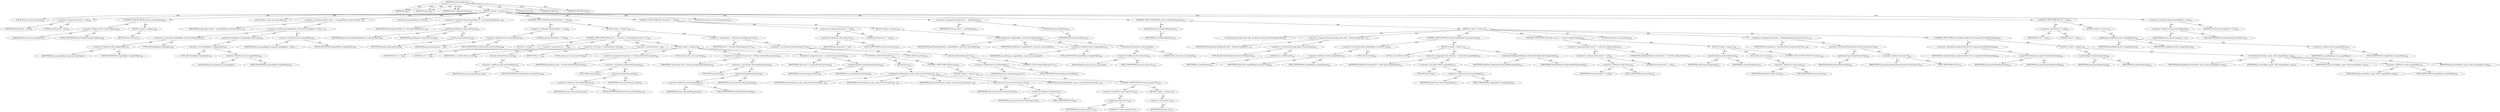 digraph "maybeConfigure" {  
"111669149714" [label = <(METHOD,maybeConfigure)<SUB>382</SUB>> ]
"115964116997" [label = <(PARAM,this)<SUB>382</SUB>> ]
"115964117028" [label = <(PARAM,Project p)<SUB>382</SUB>> ]
"115964117029" [label = <(PARAM,boolean configureChildren)<SUB>382</SUB>> ]
"25769803815" [label = <(BLOCK,&lt;empty&gt;,&lt;empty&gt;)<SUB>383</SUB>> ]
"94489280517" [label = <(LOCAL,String id: java.lang.String)<SUB>384</SUB>> ]
"30064771196" [label = <(&lt;operator&gt;.assignment,String id = null)<SUB>384</SUB>> ]
"68719476835" [label = <(IDENTIFIER,id,String id = null)<SUB>384</SUB>> ]
"90194313239" [label = <(LITERAL,null,String id = null)<SUB>384</SUB>> ]
"47244640273" [label = <(CONTROL_STRUCTURE,IF,if (this.proxyConfigured))<SUB>386</SUB>> ]
"30064771197" [label = <(&lt;operator&gt;.fieldAccess,this.proxyConfigured)<SUB>386</SUB>> ]
"68719476836" [label = <(IDENTIFIER,this,if (this.proxyConfigured))> ]
"55834574896" [label = <(FIELD_IDENTIFIER,proxyConfigured,proxyConfigured)<SUB>386</SUB>> ]
"25769803816" [label = <(BLOCK,&lt;empty&gt;,&lt;empty&gt;)<SUB>386</SUB>> ]
"146028888077" [label = <(RETURN,return;,return;)<SUB>387</SUB>> ]
"94489280518" [label = <(LOCAL,Object target: java.lang.Object)<SUB>391</SUB>> ]
"30064771198" [label = <(&lt;operator&gt;.assignment,Object target = (wrappedObject instanceof TypeA...)<SUB>391</SUB>> ]
"68719476837" [label = <(IDENTIFIER,target,Object target = (wrappedObject instanceof TypeA...)<SUB>391</SUB>> ]
"30064771199" [label = <(&lt;operator&gt;.conditional,(wrappedObject instanceof TypeAdapter) ? ((Type...)<SUB>391</SUB>> ]
"30064771200" [label = <(&lt;operator&gt;.instanceOf,wrappedObject instanceof TypeAdapter)<SUB>391</SUB>> ]
"30064771201" [label = <(&lt;operator&gt;.fieldAccess,this.wrappedObject)<SUB>391</SUB>> ]
"68719476838" [label = <(IDENTIFIER,this,wrappedObject instanceof TypeAdapter)> ]
"55834574897" [label = <(FIELD_IDENTIFIER,wrappedObject,wrappedObject)<SUB>391</SUB>> ]
"180388626436" [label = <(TYPE_REF,TypeAdapter,TypeAdapter)<SUB>391</SUB>> ]
"30064771202" [label = <(getProxy,(TypeAdapter) wrappedObject.getProxy())<SUB>392</SUB>> ]
"30064771203" [label = <(&lt;operator&gt;.cast,(TypeAdapter) wrappedObject)<SUB>392</SUB>> ]
"180388626437" [label = <(TYPE_REF,TypeAdapter,TypeAdapter)<SUB>392</SUB>> ]
"30064771204" [label = <(&lt;operator&gt;.fieldAccess,this.wrappedObject)<SUB>392</SUB>> ]
"68719476839" [label = <(IDENTIFIER,this,(TypeAdapter) wrappedObject)> ]
"55834574898" [label = <(FIELD_IDENTIFIER,wrappedObject,wrappedObject)<SUB>392</SUB>> ]
"30064771205" [label = <(&lt;operator&gt;.fieldAccess,this.wrappedObject)<SUB>392</SUB>> ]
"68719476840" [label = <(IDENTIFIER,this,(wrappedObject instanceof TypeAdapter) ? ((Type...)> ]
"55834574899" [label = <(FIELD_IDENTIFIER,wrappedObject,wrappedObject)<SUB>392</SUB>> ]
"94489280519" [label = <(LOCAL,IntrospectionHelper ih: ANY)<SUB>395</SUB>> ]
"30064771206" [label = <(&lt;operator&gt;.assignment,IntrospectionHelper ih = IntrospectionHelper.ge...)<SUB>395</SUB>> ]
"68719476841" [label = <(IDENTIFIER,ih,IntrospectionHelper ih = IntrospectionHelper.ge...)<SUB>395</SUB>> ]
"30064771207" [label = <(getHelper,getHelper(p, target.getClass()))<SUB>396</SUB>> ]
"68719476842" [label = <(IDENTIFIER,IntrospectionHelper,getHelper(p, target.getClass()))<SUB>396</SUB>> ]
"68719476843" [label = <(IDENTIFIER,p,getHelper(p, target.getClass()))<SUB>396</SUB>> ]
"30064771208" [label = <(getClass,target.getClass())<SUB>396</SUB>> ]
"68719476844" [label = <(IDENTIFIER,target,target.getClass())<SUB>396</SUB>> ]
"47244640274" [label = <(CONTROL_STRUCTURE,IF,if (attributeNames != null))<SUB>398</SUB>> ]
"30064771209" [label = <(&lt;operator&gt;.notEquals,attributeNames != null)<SUB>398</SUB>> ]
"30064771210" [label = <(&lt;operator&gt;.fieldAccess,this.attributeNames)<SUB>398</SUB>> ]
"68719476845" [label = <(IDENTIFIER,this,attributeNames != null)> ]
"55834574900" [label = <(FIELD_IDENTIFIER,attributeNames,attributeNames)<SUB>398</SUB>> ]
"90194313240" [label = <(LITERAL,null,attributeNames != null)<SUB>398</SUB>> ]
"25769803817" [label = <(BLOCK,&lt;empty&gt;,&lt;empty&gt;)<SUB>398</SUB>> ]
"47244640275" [label = <(CONTROL_STRUCTURE,FOR,for (int i = 0; Some(i &lt; attributeNames.size()); i++))<SUB>399</SUB>> ]
"94489280520" [label = <(LOCAL,int i: int)<SUB>399</SUB>> ]
"30064771211" [label = <(&lt;operator&gt;.assignment,int i = 0)<SUB>399</SUB>> ]
"68719476846" [label = <(IDENTIFIER,i,int i = 0)<SUB>399</SUB>> ]
"90194313241" [label = <(LITERAL,0,int i = 0)<SUB>399</SUB>> ]
"30064771212" [label = <(&lt;operator&gt;.lessThan,i &lt; attributeNames.size())<SUB>399</SUB>> ]
"68719476847" [label = <(IDENTIFIER,i,i &lt; attributeNames.size())<SUB>399</SUB>> ]
"30064771213" [label = <(size,this.attributeNames.size())<SUB>399</SUB>> ]
"30064771214" [label = <(&lt;operator&gt;.fieldAccess,this.attributeNames)<SUB>399</SUB>> ]
"68719476848" [label = <(IDENTIFIER,this,this.attributeNames.size())> ]
"55834574901" [label = <(FIELD_IDENTIFIER,attributeNames,attributeNames)<SUB>399</SUB>> ]
"30064771215" [label = <(&lt;operator&gt;.postIncrement,i++)<SUB>399</SUB>> ]
"68719476849" [label = <(IDENTIFIER,i,i++)<SUB>399</SUB>> ]
"25769803818" [label = <(BLOCK,&lt;empty&gt;,&lt;empty&gt;)<SUB>399</SUB>> ]
"94489280521" [label = <(LOCAL,String name: java.lang.String)<SUB>400</SUB>> ]
"30064771216" [label = <(&lt;operator&gt;.assignment,String name = (String) attributeNames.get(i))<SUB>400</SUB>> ]
"68719476850" [label = <(IDENTIFIER,name,String name = (String) attributeNames.get(i))<SUB>400</SUB>> ]
"30064771217" [label = <(&lt;operator&gt;.cast,(String) attributeNames.get(i))<SUB>400</SUB>> ]
"180388626438" [label = <(TYPE_REF,String,String)<SUB>400</SUB>> ]
"30064771218" [label = <(get,this.attributeNames.get(i))<SUB>400</SUB>> ]
"30064771219" [label = <(&lt;operator&gt;.fieldAccess,this.attributeNames)<SUB>400</SUB>> ]
"68719476851" [label = <(IDENTIFIER,this,this.attributeNames.get(i))> ]
"55834574902" [label = <(FIELD_IDENTIFIER,attributeNames,attributeNames)<SUB>400</SUB>> ]
"68719476852" [label = <(IDENTIFIER,i,this.attributeNames.get(i))<SUB>400</SUB>> ]
"94489280522" [label = <(LOCAL,String value: java.lang.String)<SUB>401</SUB>> ]
"30064771220" [label = <(&lt;operator&gt;.assignment,String value = (String) attributeMap.get(name))<SUB>401</SUB>> ]
"68719476853" [label = <(IDENTIFIER,value,String value = (String) attributeMap.get(name))<SUB>401</SUB>> ]
"30064771221" [label = <(&lt;operator&gt;.cast,(String) attributeMap.get(name))<SUB>401</SUB>> ]
"180388626439" [label = <(TYPE_REF,String,String)<SUB>401</SUB>> ]
"30064771222" [label = <(get,this.attributeMap.get(name))<SUB>401</SUB>> ]
"30064771223" [label = <(&lt;operator&gt;.fieldAccess,this.attributeMap)<SUB>401</SUB>> ]
"68719476854" [label = <(IDENTIFIER,this,this.attributeMap.get(name))> ]
"55834574903" [label = <(FIELD_IDENTIFIER,attributeMap,attributeMap)<SUB>401</SUB>> ]
"68719476855" [label = <(IDENTIFIER,name,this.attributeMap.get(name))<SUB>401</SUB>> ]
"30064771224" [label = <(&lt;operator&gt;.assignment,value = p.replaceProperties(value))<SUB>404</SUB>> ]
"68719476856" [label = <(IDENTIFIER,value,value = p.replaceProperties(value))<SUB>404</SUB>> ]
"30064771225" [label = <(replaceProperties,replaceProperties(value))<SUB>404</SUB>> ]
"68719476857" [label = <(IDENTIFIER,p,replaceProperties(value))<SUB>404</SUB>> ]
"68719476858" [label = <(IDENTIFIER,value,replaceProperties(value))<SUB>404</SUB>> ]
"47244640276" [label = <(CONTROL_STRUCTURE,TRY,try)<SUB>405</SUB>> ]
"25769803819" [label = <(BLOCK,try,try)<SUB>405</SUB>> ]
"30064771226" [label = <(setAttribute,setAttribute(p, target, name.toLowerCase(Locale...)<SUB>406</SUB>> ]
"68719476859" [label = <(IDENTIFIER,ih,setAttribute(p, target, name.toLowerCase(Locale...)<SUB>406</SUB>> ]
"68719476860" [label = <(IDENTIFIER,p,setAttribute(p, target, name.toLowerCase(Locale...)<SUB>406</SUB>> ]
"68719476861" [label = <(IDENTIFIER,target,setAttribute(p, target, name.toLowerCase(Locale...)<SUB>406</SUB>> ]
"30064771227" [label = <(toLowerCase,name.toLowerCase(Locale.US))<SUB>407</SUB>> ]
"68719476862" [label = <(IDENTIFIER,name,name.toLowerCase(Locale.US))<SUB>407</SUB>> ]
"30064771228" [label = <(&lt;operator&gt;.fieldAccess,Locale.US)<SUB>407</SUB>> ]
"68719476863" [label = <(IDENTIFIER,Locale,name.toLowerCase(Locale.US))<SUB>407</SUB>> ]
"55834574904" [label = <(FIELD_IDENTIFIER,US,US)<SUB>407</SUB>> ]
"68719476864" [label = <(IDENTIFIER,value,setAttribute(p, target, name.toLowerCase(Locale...)<SUB>407</SUB>> ]
"47244640277" [label = <(CONTROL_STRUCTURE,CATCH,catch)<SUB>408</SUB>> ]
"25769803820" [label = <(BLOCK,&lt;empty&gt;,&lt;empty&gt;)<SUB>408</SUB>> ]
"47244640278" [label = <(CONTROL_STRUCTURE,IF,if (!name.equals(&quot;id&quot;)))<SUB>410</SUB>> ]
"30064771229" [label = <(&lt;operator&gt;.logicalNot,!name.equals(&quot;id&quot;))<SUB>410</SUB>> ]
"30064771230" [label = <(equals,name.equals(&quot;id&quot;))<SUB>410</SUB>> ]
"68719476865" [label = <(IDENTIFIER,name,name.equals(&quot;id&quot;))<SUB>410</SUB>> ]
"90194313242" [label = <(LITERAL,&quot;id&quot;,name.equals(&quot;id&quot;))<SUB>410</SUB>> ]
"25769803821" [label = <(BLOCK,&lt;empty&gt;,&lt;empty&gt;)<SUB>410</SUB>> ]
"30064771231" [label = <(&lt;operator&gt;.throw,throw be;)<SUB>411</SUB>> ]
"68719476866" [label = <(IDENTIFIER,be,throw be;)<SUB>411</SUB>> ]
"30064771232" [label = <(&lt;operator&gt;.assignment,id = (String) attributeMap.get(&quot;id&quot;))<SUB>415</SUB>> ]
"68719476867" [label = <(IDENTIFIER,id,id = (String) attributeMap.get(&quot;id&quot;))<SUB>415</SUB>> ]
"30064771233" [label = <(&lt;operator&gt;.cast,(String) attributeMap.get(&quot;id&quot;))<SUB>415</SUB>> ]
"180388626440" [label = <(TYPE_REF,String,String)<SUB>415</SUB>> ]
"30064771234" [label = <(get,this.attributeMap.get(&quot;id&quot;))<SUB>415</SUB>> ]
"30064771235" [label = <(&lt;operator&gt;.fieldAccess,this.attributeMap)<SUB>415</SUB>> ]
"68719476868" [label = <(IDENTIFIER,this,this.attributeMap.get(&quot;id&quot;))> ]
"55834574905" [label = <(FIELD_IDENTIFIER,attributeMap,attributeMap)<SUB>415</SUB>> ]
"90194313243" [label = <(LITERAL,&quot;id&quot;,this.attributeMap.get(&quot;id&quot;))<SUB>415</SUB>> ]
"47244640279" [label = <(CONTROL_STRUCTURE,IF,if (characters != null))<SUB>418</SUB>> ]
"30064771236" [label = <(&lt;operator&gt;.notEquals,characters != null)<SUB>418</SUB>> ]
"30064771237" [label = <(&lt;operator&gt;.fieldAccess,this.characters)<SUB>418</SUB>> ]
"68719476869" [label = <(IDENTIFIER,this,characters != null)> ]
"55834574906" [label = <(FIELD_IDENTIFIER,characters,characters)<SUB>418</SUB>> ]
"90194313244" [label = <(LITERAL,null,characters != null)<SUB>418</SUB>> ]
"25769803822" [label = <(BLOCK,&lt;empty&gt;,&lt;empty&gt;)<SUB>418</SUB>> ]
"30064771238" [label = <(addText,addText(p, wrappedObject, characters.substring(0)))<SUB>419</SUB>> ]
"68719476870" [label = <(IDENTIFIER,ProjectHelper,addText(p, wrappedObject, characters.substring(0)))<SUB>419</SUB>> ]
"68719476871" [label = <(IDENTIFIER,p,addText(p, wrappedObject, characters.substring(0)))<SUB>419</SUB>> ]
"30064771239" [label = <(&lt;operator&gt;.fieldAccess,this.wrappedObject)<SUB>419</SUB>> ]
"68719476872" [label = <(IDENTIFIER,this,addText(p, wrappedObject, characters.substring(0)))> ]
"55834574907" [label = <(FIELD_IDENTIFIER,wrappedObject,wrappedObject)<SUB>419</SUB>> ]
"30064771240" [label = <(substring,this.characters.substring(0))<SUB>419</SUB>> ]
"30064771241" [label = <(&lt;operator&gt;.fieldAccess,this.characters)<SUB>419</SUB>> ]
"68719476873" [label = <(IDENTIFIER,this,this.characters.substring(0))> ]
"55834574908" [label = <(FIELD_IDENTIFIER,characters,characters)<SUB>419</SUB>> ]
"90194313245" [label = <(LITERAL,0,this.characters.substring(0))<SUB>419</SUB>> ]
"94489280523" [label = <(LOCAL,Enumeration e: java.util.Enumeration)<SUB>422</SUB>> ]
"30064771242" [label = <(&lt;operator&gt;.assignment,Enumeration e = getChildren())<SUB>422</SUB>> ]
"68719476874" [label = <(IDENTIFIER,e,Enumeration e = getChildren())<SUB>422</SUB>> ]
"30064771243" [label = <(getChildren,this.getChildren())<SUB>422</SUB>> ]
"68719476742" [label = <(IDENTIFIER,this,this.getChildren())<SUB>422</SUB>> ]
"47244640280" [label = <(CONTROL_STRUCTURE,WHILE,while (e.hasMoreElements()))<SUB>423</SUB>> ]
"30064771244" [label = <(hasMoreElements,e.hasMoreElements())<SUB>423</SUB>> ]
"68719476875" [label = <(IDENTIFIER,e,e.hasMoreElements())<SUB>423</SUB>> ]
"25769803823" [label = <(BLOCK,&lt;empty&gt;,&lt;empty&gt;)<SUB>423</SUB>> ]
"94489280524" [label = <(LOCAL,RuntimeConfigurable child: org.apache.tools.ant.RuntimeConfigurable)<SUB>424</SUB>> ]
"30064771245" [label = <(&lt;operator&gt;.assignment,RuntimeConfigurable child = (RuntimeConfigurabl...)<SUB>424</SUB>> ]
"68719476876" [label = <(IDENTIFIER,child,RuntimeConfigurable child = (RuntimeConfigurabl...)<SUB>424</SUB>> ]
"30064771246" [label = <(&lt;operator&gt;.cast,(RuntimeConfigurable) e.nextElement())<SUB>425</SUB>> ]
"180388626441" [label = <(TYPE_REF,RuntimeConfigurable,RuntimeConfigurable)<SUB>425</SUB>> ]
"30064771247" [label = <(nextElement,e.nextElement())<SUB>425</SUB>> ]
"68719476877" [label = <(IDENTIFIER,e,e.nextElement())<SUB>425</SUB>> ]
"47244640281" [label = <(CONTROL_STRUCTURE,IF,if (child.wrappedObject instanceof Task))<SUB>426</SUB>> ]
"30064771248" [label = <(&lt;operator&gt;.instanceOf,child.wrappedObject instanceof Task)<SUB>426</SUB>> ]
"30064771249" [label = <(&lt;operator&gt;.fieldAccess,child.wrappedObject)<SUB>426</SUB>> ]
"68719476878" [label = <(IDENTIFIER,child,child.wrappedObject instanceof Task)<SUB>426</SUB>> ]
"55834574909" [label = <(FIELD_IDENTIFIER,wrappedObject,wrappedObject)<SUB>426</SUB>> ]
"180388626442" [label = <(TYPE_REF,Task,Task)<SUB>426</SUB>> ]
"25769803824" [label = <(BLOCK,&lt;empty&gt;,&lt;empty&gt;)<SUB>426</SUB>> ]
"94489280525" [label = <(LOCAL,Task childTask: ANY)<SUB>427</SUB>> ]
"30064771250" [label = <(&lt;operator&gt;.assignment,Task childTask = (Task) child.wrappedObject)<SUB>427</SUB>> ]
"68719476879" [label = <(IDENTIFIER,childTask,Task childTask = (Task) child.wrappedObject)<SUB>427</SUB>> ]
"30064771251" [label = <(&lt;operator&gt;.cast,(Task) child.wrappedObject)<SUB>427</SUB>> ]
"180388626443" [label = <(TYPE_REF,Task,Task)<SUB>427</SUB>> ]
"30064771252" [label = <(&lt;operator&gt;.fieldAccess,child.wrappedObject)<SUB>427</SUB>> ]
"68719476880" [label = <(IDENTIFIER,child,(Task) child.wrappedObject)<SUB>427</SUB>> ]
"55834574910" [label = <(FIELD_IDENTIFIER,wrappedObject,wrappedObject)<SUB>427</SUB>> ]
"30064771253" [label = <(setRuntimeConfigurableWrapper,setRuntimeConfigurableWrapper(child))<SUB>428</SUB>> ]
"68719476881" [label = <(IDENTIFIER,childTask,setRuntimeConfigurableWrapper(child))<SUB>428</SUB>> ]
"68719476882" [label = <(IDENTIFIER,child,setRuntimeConfigurableWrapper(child))<SUB>428</SUB>> ]
"47244640282" [label = <(CONTROL_STRUCTURE,IF,if ((child.creator != null) &amp;&amp; configureChildren))<SUB>431</SUB>> ]
"30064771254" [label = <(&lt;operator&gt;.logicalAnd,(child.creator != null) &amp;&amp; configureChildren)<SUB>431</SUB>> ]
"30064771255" [label = <(&lt;operator&gt;.notEquals,child.creator != null)<SUB>431</SUB>> ]
"30064771256" [label = <(&lt;operator&gt;.fieldAccess,child.creator)<SUB>431</SUB>> ]
"68719476883" [label = <(IDENTIFIER,child,child.creator != null)<SUB>431</SUB>> ]
"55834574911" [label = <(FIELD_IDENTIFIER,creator,creator)<SUB>431</SUB>> ]
"90194313246" [label = <(LITERAL,null,child.creator != null)<SUB>431</SUB>> ]
"68719476884" [label = <(IDENTIFIER,configureChildren,(child.creator != null) &amp;&amp; configureChildren)<SUB>431</SUB>> ]
"25769803825" [label = <(BLOCK,&lt;empty&gt;,&lt;empty&gt;)<SUB>431</SUB>> ]
"30064771257" [label = <(maybeConfigure,maybeConfigure(p))<SUB>432</SUB>> ]
"68719476885" [label = <(IDENTIFIER,child,maybeConfigure(p))<SUB>432</SUB>> ]
"68719476886" [label = <(IDENTIFIER,p,maybeConfigure(p))<SUB>432</SUB>> ]
"30064771258" [label = <(store,child.creator.store())<SUB>433</SUB>> ]
"30064771259" [label = <(&lt;operator&gt;.fieldAccess,child.creator)<SUB>433</SUB>> ]
"68719476887" [label = <(IDENTIFIER,child,child.creator.store())<SUB>433</SUB>> ]
"55834574912" [label = <(FIELD_IDENTIFIER,creator,creator)<SUB>433</SUB>> ]
"47244640283" [label = <(CONTROL_STRUCTURE,CONTINUE,continue;)<SUB>434</SUB>> ]
"94489280526" [label = <(LOCAL,String tag: java.lang.String)<SUB>443</SUB>> ]
"30064771260" [label = <(&lt;operator&gt;.assignment,String tag = child.getElementTag().toLowerCase(...)<SUB>443</SUB>> ]
"68719476888" [label = <(IDENTIFIER,tag,String tag = child.getElementTag().toLowerCase(...)<SUB>443</SUB>> ]
"30064771261" [label = <(toLowerCase,child.getElementTag().toLowerCase(Locale.US))<SUB>443</SUB>> ]
"30064771262" [label = <(getElementTag,child.getElementTag())<SUB>443</SUB>> ]
"68719476889" [label = <(IDENTIFIER,child,child.getElementTag())<SUB>443</SUB>> ]
"30064771263" [label = <(&lt;operator&gt;.fieldAccess,Locale.US)<SUB>443</SUB>> ]
"68719476890" [label = <(IDENTIFIER,Locale,child.getElementTag().toLowerCase(Locale.US))<SUB>443</SUB>> ]
"55834574913" [label = <(FIELD_IDENTIFIER,US,US)<SUB>443</SUB>> ]
"47244640284" [label = <(CONTROL_STRUCTURE,IF,if (configureChildren &amp;&amp; ih.supportsNestedElement(tag)))<SUB>444</SUB>> ]
"30064771264" [label = <(&lt;operator&gt;.logicalAnd,configureChildren &amp;&amp; ih.supportsNestedElement(tag))<SUB>444</SUB>> ]
"68719476891" [label = <(IDENTIFIER,configureChildren,configureChildren &amp;&amp; ih.supportsNestedElement(tag))<SUB>444</SUB>> ]
"30064771265" [label = <(supportsNestedElement,supportsNestedElement(tag))<SUB>445</SUB>> ]
"68719476892" [label = <(IDENTIFIER,ih,supportsNestedElement(tag))<SUB>445</SUB>> ]
"68719476893" [label = <(IDENTIFIER,tag,supportsNestedElement(tag))<SUB>445</SUB>> ]
"25769803826" [label = <(BLOCK,&lt;empty&gt;,&lt;empty&gt;)<SUB>445</SUB>> ]
"30064771266" [label = <(maybeConfigure,maybeConfigure(p))<SUB>446</SUB>> ]
"68719476894" [label = <(IDENTIFIER,child,maybeConfigure(p))<SUB>446</SUB>> ]
"68719476895" [label = <(IDENTIFIER,p,maybeConfigure(p))<SUB>446</SUB>> ]
"30064771267" [label = <(storeChild,storeChild(p, target, child.wrappedObject, tag))<SUB>447</SUB>> ]
"68719476896" [label = <(IDENTIFIER,ProjectHelper,storeChild(p, target, child.wrappedObject, tag))<SUB>447</SUB>> ]
"68719476897" [label = <(IDENTIFIER,p,storeChild(p, target, child.wrappedObject, tag))<SUB>447</SUB>> ]
"68719476898" [label = <(IDENTIFIER,target,storeChild(p, target, child.wrappedObject, tag))<SUB>447</SUB>> ]
"30064771268" [label = <(&lt;operator&gt;.fieldAccess,child.wrappedObject)<SUB>447</SUB>> ]
"68719476899" [label = <(IDENTIFIER,child,storeChild(p, target, child.wrappedObject, tag))<SUB>447</SUB>> ]
"55834574914" [label = <(FIELD_IDENTIFIER,wrappedObject,wrappedObject)<SUB>447</SUB>> ]
"68719476900" [label = <(IDENTIFIER,tag,storeChild(p, target, child.wrappedObject, tag))<SUB>448</SUB>> ]
"47244640285" [label = <(CONTROL_STRUCTURE,IF,if (id != null))<SUB>452</SUB>> ]
"30064771269" [label = <(&lt;operator&gt;.notEquals,id != null)<SUB>452</SUB>> ]
"68719476901" [label = <(IDENTIFIER,id,id != null)<SUB>452</SUB>> ]
"90194313247" [label = <(LITERAL,null,id != null)<SUB>452</SUB>> ]
"25769803827" [label = <(BLOCK,&lt;empty&gt;,&lt;empty&gt;)<SUB>452</SUB>> ]
"30064771270" [label = <(addReference,addReference(id, wrappedObject))<SUB>453</SUB>> ]
"68719476902" [label = <(IDENTIFIER,p,addReference(id, wrappedObject))<SUB>453</SUB>> ]
"68719476903" [label = <(IDENTIFIER,id,addReference(id, wrappedObject))<SUB>453</SUB>> ]
"30064771271" [label = <(&lt;operator&gt;.fieldAccess,this.wrappedObject)<SUB>453</SUB>> ]
"68719476904" [label = <(IDENTIFIER,this,addReference(id, wrappedObject))> ]
"55834574915" [label = <(FIELD_IDENTIFIER,wrappedObject,wrappedObject)<SUB>453</SUB>> ]
"30064771272" [label = <(&lt;operator&gt;.assignment,this.proxyConfigured = true)<SUB>455</SUB>> ]
"30064771273" [label = <(&lt;operator&gt;.fieldAccess,this.proxyConfigured)<SUB>455</SUB>> ]
"68719476905" [label = <(IDENTIFIER,this,this.proxyConfigured = true)> ]
"55834574916" [label = <(FIELD_IDENTIFIER,proxyConfigured,proxyConfigured)<SUB>455</SUB>> ]
"90194313248" [label = <(LITERAL,true,this.proxyConfigured = true)<SUB>455</SUB>> ]
"133143986222" [label = <(MODIFIER,PUBLIC)> ]
"133143986223" [label = <(MODIFIER,VIRTUAL)> ]
"128849018898" [label = <(METHOD_RETURN,void)<SUB>382</SUB>> ]
  "111669149714" -> "115964116997"  [ label = "AST: "] 
  "111669149714" -> "115964117028"  [ label = "AST: "] 
  "111669149714" -> "115964117029"  [ label = "AST: "] 
  "111669149714" -> "25769803815"  [ label = "AST: "] 
  "111669149714" -> "133143986222"  [ label = "AST: "] 
  "111669149714" -> "133143986223"  [ label = "AST: "] 
  "111669149714" -> "128849018898"  [ label = "AST: "] 
  "25769803815" -> "94489280517"  [ label = "AST: "] 
  "25769803815" -> "30064771196"  [ label = "AST: "] 
  "25769803815" -> "47244640273"  [ label = "AST: "] 
  "25769803815" -> "94489280518"  [ label = "AST: "] 
  "25769803815" -> "30064771198"  [ label = "AST: "] 
  "25769803815" -> "94489280519"  [ label = "AST: "] 
  "25769803815" -> "30064771206"  [ label = "AST: "] 
  "25769803815" -> "47244640274"  [ label = "AST: "] 
  "25769803815" -> "47244640279"  [ label = "AST: "] 
  "25769803815" -> "94489280523"  [ label = "AST: "] 
  "25769803815" -> "30064771242"  [ label = "AST: "] 
  "25769803815" -> "47244640280"  [ label = "AST: "] 
  "25769803815" -> "47244640285"  [ label = "AST: "] 
  "25769803815" -> "30064771272"  [ label = "AST: "] 
  "30064771196" -> "68719476835"  [ label = "AST: "] 
  "30064771196" -> "90194313239"  [ label = "AST: "] 
  "47244640273" -> "30064771197"  [ label = "AST: "] 
  "47244640273" -> "25769803816"  [ label = "AST: "] 
  "30064771197" -> "68719476836"  [ label = "AST: "] 
  "30064771197" -> "55834574896"  [ label = "AST: "] 
  "25769803816" -> "146028888077"  [ label = "AST: "] 
  "30064771198" -> "68719476837"  [ label = "AST: "] 
  "30064771198" -> "30064771199"  [ label = "AST: "] 
  "30064771199" -> "30064771200"  [ label = "AST: "] 
  "30064771199" -> "30064771202"  [ label = "AST: "] 
  "30064771199" -> "30064771205"  [ label = "AST: "] 
  "30064771200" -> "30064771201"  [ label = "AST: "] 
  "30064771200" -> "180388626436"  [ label = "AST: "] 
  "30064771201" -> "68719476838"  [ label = "AST: "] 
  "30064771201" -> "55834574897"  [ label = "AST: "] 
  "30064771202" -> "30064771203"  [ label = "AST: "] 
  "30064771203" -> "180388626437"  [ label = "AST: "] 
  "30064771203" -> "30064771204"  [ label = "AST: "] 
  "30064771204" -> "68719476839"  [ label = "AST: "] 
  "30064771204" -> "55834574898"  [ label = "AST: "] 
  "30064771205" -> "68719476840"  [ label = "AST: "] 
  "30064771205" -> "55834574899"  [ label = "AST: "] 
  "30064771206" -> "68719476841"  [ label = "AST: "] 
  "30064771206" -> "30064771207"  [ label = "AST: "] 
  "30064771207" -> "68719476842"  [ label = "AST: "] 
  "30064771207" -> "68719476843"  [ label = "AST: "] 
  "30064771207" -> "30064771208"  [ label = "AST: "] 
  "30064771208" -> "68719476844"  [ label = "AST: "] 
  "47244640274" -> "30064771209"  [ label = "AST: "] 
  "47244640274" -> "25769803817"  [ label = "AST: "] 
  "30064771209" -> "30064771210"  [ label = "AST: "] 
  "30064771209" -> "90194313240"  [ label = "AST: "] 
  "30064771210" -> "68719476845"  [ label = "AST: "] 
  "30064771210" -> "55834574900"  [ label = "AST: "] 
  "25769803817" -> "47244640275"  [ label = "AST: "] 
  "25769803817" -> "30064771232"  [ label = "AST: "] 
  "47244640275" -> "94489280520"  [ label = "AST: "] 
  "47244640275" -> "30064771211"  [ label = "AST: "] 
  "47244640275" -> "30064771212"  [ label = "AST: "] 
  "47244640275" -> "30064771215"  [ label = "AST: "] 
  "47244640275" -> "25769803818"  [ label = "AST: "] 
  "30064771211" -> "68719476846"  [ label = "AST: "] 
  "30064771211" -> "90194313241"  [ label = "AST: "] 
  "30064771212" -> "68719476847"  [ label = "AST: "] 
  "30064771212" -> "30064771213"  [ label = "AST: "] 
  "30064771213" -> "30064771214"  [ label = "AST: "] 
  "30064771214" -> "68719476848"  [ label = "AST: "] 
  "30064771214" -> "55834574901"  [ label = "AST: "] 
  "30064771215" -> "68719476849"  [ label = "AST: "] 
  "25769803818" -> "94489280521"  [ label = "AST: "] 
  "25769803818" -> "30064771216"  [ label = "AST: "] 
  "25769803818" -> "94489280522"  [ label = "AST: "] 
  "25769803818" -> "30064771220"  [ label = "AST: "] 
  "25769803818" -> "30064771224"  [ label = "AST: "] 
  "25769803818" -> "47244640276"  [ label = "AST: "] 
  "30064771216" -> "68719476850"  [ label = "AST: "] 
  "30064771216" -> "30064771217"  [ label = "AST: "] 
  "30064771217" -> "180388626438"  [ label = "AST: "] 
  "30064771217" -> "30064771218"  [ label = "AST: "] 
  "30064771218" -> "30064771219"  [ label = "AST: "] 
  "30064771218" -> "68719476852"  [ label = "AST: "] 
  "30064771219" -> "68719476851"  [ label = "AST: "] 
  "30064771219" -> "55834574902"  [ label = "AST: "] 
  "30064771220" -> "68719476853"  [ label = "AST: "] 
  "30064771220" -> "30064771221"  [ label = "AST: "] 
  "30064771221" -> "180388626439"  [ label = "AST: "] 
  "30064771221" -> "30064771222"  [ label = "AST: "] 
  "30064771222" -> "30064771223"  [ label = "AST: "] 
  "30064771222" -> "68719476855"  [ label = "AST: "] 
  "30064771223" -> "68719476854"  [ label = "AST: "] 
  "30064771223" -> "55834574903"  [ label = "AST: "] 
  "30064771224" -> "68719476856"  [ label = "AST: "] 
  "30064771224" -> "30064771225"  [ label = "AST: "] 
  "30064771225" -> "68719476857"  [ label = "AST: "] 
  "30064771225" -> "68719476858"  [ label = "AST: "] 
  "47244640276" -> "25769803819"  [ label = "AST: "] 
  "47244640276" -> "47244640277"  [ label = "AST: "] 
  "25769803819" -> "30064771226"  [ label = "AST: "] 
  "30064771226" -> "68719476859"  [ label = "AST: "] 
  "30064771226" -> "68719476860"  [ label = "AST: "] 
  "30064771226" -> "68719476861"  [ label = "AST: "] 
  "30064771226" -> "30064771227"  [ label = "AST: "] 
  "30064771226" -> "68719476864"  [ label = "AST: "] 
  "30064771227" -> "68719476862"  [ label = "AST: "] 
  "30064771227" -> "30064771228"  [ label = "AST: "] 
  "30064771228" -> "68719476863"  [ label = "AST: "] 
  "30064771228" -> "55834574904"  [ label = "AST: "] 
  "47244640277" -> "25769803820"  [ label = "AST: "] 
  "25769803820" -> "47244640278"  [ label = "AST: "] 
  "47244640278" -> "30064771229"  [ label = "AST: "] 
  "47244640278" -> "25769803821"  [ label = "AST: "] 
  "30064771229" -> "30064771230"  [ label = "AST: "] 
  "30064771230" -> "68719476865"  [ label = "AST: "] 
  "30064771230" -> "90194313242"  [ label = "AST: "] 
  "25769803821" -> "30064771231"  [ label = "AST: "] 
  "30064771231" -> "68719476866"  [ label = "AST: "] 
  "30064771232" -> "68719476867"  [ label = "AST: "] 
  "30064771232" -> "30064771233"  [ label = "AST: "] 
  "30064771233" -> "180388626440"  [ label = "AST: "] 
  "30064771233" -> "30064771234"  [ label = "AST: "] 
  "30064771234" -> "30064771235"  [ label = "AST: "] 
  "30064771234" -> "90194313243"  [ label = "AST: "] 
  "30064771235" -> "68719476868"  [ label = "AST: "] 
  "30064771235" -> "55834574905"  [ label = "AST: "] 
  "47244640279" -> "30064771236"  [ label = "AST: "] 
  "47244640279" -> "25769803822"  [ label = "AST: "] 
  "30064771236" -> "30064771237"  [ label = "AST: "] 
  "30064771236" -> "90194313244"  [ label = "AST: "] 
  "30064771237" -> "68719476869"  [ label = "AST: "] 
  "30064771237" -> "55834574906"  [ label = "AST: "] 
  "25769803822" -> "30064771238"  [ label = "AST: "] 
  "30064771238" -> "68719476870"  [ label = "AST: "] 
  "30064771238" -> "68719476871"  [ label = "AST: "] 
  "30064771238" -> "30064771239"  [ label = "AST: "] 
  "30064771238" -> "30064771240"  [ label = "AST: "] 
  "30064771239" -> "68719476872"  [ label = "AST: "] 
  "30064771239" -> "55834574907"  [ label = "AST: "] 
  "30064771240" -> "30064771241"  [ label = "AST: "] 
  "30064771240" -> "90194313245"  [ label = "AST: "] 
  "30064771241" -> "68719476873"  [ label = "AST: "] 
  "30064771241" -> "55834574908"  [ label = "AST: "] 
  "30064771242" -> "68719476874"  [ label = "AST: "] 
  "30064771242" -> "30064771243"  [ label = "AST: "] 
  "30064771243" -> "68719476742"  [ label = "AST: "] 
  "47244640280" -> "30064771244"  [ label = "AST: "] 
  "47244640280" -> "25769803823"  [ label = "AST: "] 
  "30064771244" -> "68719476875"  [ label = "AST: "] 
  "25769803823" -> "94489280524"  [ label = "AST: "] 
  "25769803823" -> "30064771245"  [ label = "AST: "] 
  "25769803823" -> "47244640281"  [ label = "AST: "] 
  "25769803823" -> "47244640282"  [ label = "AST: "] 
  "25769803823" -> "94489280526"  [ label = "AST: "] 
  "25769803823" -> "30064771260"  [ label = "AST: "] 
  "25769803823" -> "47244640284"  [ label = "AST: "] 
  "30064771245" -> "68719476876"  [ label = "AST: "] 
  "30064771245" -> "30064771246"  [ label = "AST: "] 
  "30064771246" -> "180388626441"  [ label = "AST: "] 
  "30064771246" -> "30064771247"  [ label = "AST: "] 
  "30064771247" -> "68719476877"  [ label = "AST: "] 
  "47244640281" -> "30064771248"  [ label = "AST: "] 
  "47244640281" -> "25769803824"  [ label = "AST: "] 
  "30064771248" -> "30064771249"  [ label = "AST: "] 
  "30064771248" -> "180388626442"  [ label = "AST: "] 
  "30064771249" -> "68719476878"  [ label = "AST: "] 
  "30064771249" -> "55834574909"  [ label = "AST: "] 
  "25769803824" -> "94489280525"  [ label = "AST: "] 
  "25769803824" -> "30064771250"  [ label = "AST: "] 
  "25769803824" -> "30064771253"  [ label = "AST: "] 
  "30064771250" -> "68719476879"  [ label = "AST: "] 
  "30064771250" -> "30064771251"  [ label = "AST: "] 
  "30064771251" -> "180388626443"  [ label = "AST: "] 
  "30064771251" -> "30064771252"  [ label = "AST: "] 
  "30064771252" -> "68719476880"  [ label = "AST: "] 
  "30064771252" -> "55834574910"  [ label = "AST: "] 
  "30064771253" -> "68719476881"  [ label = "AST: "] 
  "30064771253" -> "68719476882"  [ label = "AST: "] 
  "47244640282" -> "30064771254"  [ label = "AST: "] 
  "47244640282" -> "25769803825"  [ label = "AST: "] 
  "30064771254" -> "30064771255"  [ label = "AST: "] 
  "30064771254" -> "68719476884"  [ label = "AST: "] 
  "30064771255" -> "30064771256"  [ label = "AST: "] 
  "30064771255" -> "90194313246"  [ label = "AST: "] 
  "30064771256" -> "68719476883"  [ label = "AST: "] 
  "30064771256" -> "55834574911"  [ label = "AST: "] 
  "25769803825" -> "30064771257"  [ label = "AST: "] 
  "25769803825" -> "30064771258"  [ label = "AST: "] 
  "25769803825" -> "47244640283"  [ label = "AST: "] 
  "30064771257" -> "68719476885"  [ label = "AST: "] 
  "30064771257" -> "68719476886"  [ label = "AST: "] 
  "30064771258" -> "30064771259"  [ label = "AST: "] 
  "30064771259" -> "68719476887"  [ label = "AST: "] 
  "30064771259" -> "55834574912"  [ label = "AST: "] 
  "30064771260" -> "68719476888"  [ label = "AST: "] 
  "30064771260" -> "30064771261"  [ label = "AST: "] 
  "30064771261" -> "30064771262"  [ label = "AST: "] 
  "30064771261" -> "30064771263"  [ label = "AST: "] 
  "30064771262" -> "68719476889"  [ label = "AST: "] 
  "30064771263" -> "68719476890"  [ label = "AST: "] 
  "30064771263" -> "55834574913"  [ label = "AST: "] 
  "47244640284" -> "30064771264"  [ label = "AST: "] 
  "47244640284" -> "25769803826"  [ label = "AST: "] 
  "30064771264" -> "68719476891"  [ label = "AST: "] 
  "30064771264" -> "30064771265"  [ label = "AST: "] 
  "30064771265" -> "68719476892"  [ label = "AST: "] 
  "30064771265" -> "68719476893"  [ label = "AST: "] 
  "25769803826" -> "30064771266"  [ label = "AST: "] 
  "25769803826" -> "30064771267"  [ label = "AST: "] 
  "30064771266" -> "68719476894"  [ label = "AST: "] 
  "30064771266" -> "68719476895"  [ label = "AST: "] 
  "30064771267" -> "68719476896"  [ label = "AST: "] 
  "30064771267" -> "68719476897"  [ label = "AST: "] 
  "30064771267" -> "68719476898"  [ label = "AST: "] 
  "30064771267" -> "30064771268"  [ label = "AST: "] 
  "30064771267" -> "68719476900"  [ label = "AST: "] 
  "30064771268" -> "68719476899"  [ label = "AST: "] 
  "30064771268" -> "55834574914"  [ label = "AST: "] 
  "47244640285" -> "30064771269"  [ label = "AST: "] 
  "47244640285" -> "25769803827"  [ label = "AST: "] 
  "30064771269" -> "68719476901"  [ label = "AST: "] 
  "30064771269" -> "90194313247"  [ label = "AST: "] 
  "25769803827" -> "30064771270"  [ label = "AST: "] 
  "30064771270" -> "68719476902"  [ label = "AST: "] 
  "30064771270" -> "68719476903"  [ label = "AST: "] 
  "30064771270" -> "30064771271"  [ label = "AST: "] 
  "30064771271" -> "68719476904"  [ label = "AST: "] 
  "30064771271" -> "55834574915"  [ label = "AST: "] 
  "30064771272" -> "30064771273"  [ label = "AST: "] 
  "30064771272" -> "90194313248"  [ label = "AST: "] 
  "30064771273" -> "68719476905"  [ label = "AST: "] 
  "30064771273" -> "55834574916"  [ label = "AST: "] 
  "111669149714" -> "115964116997"  [ label = "DDG: "] 
  "111669149714" -> "115964117028"  [ label = "DDG: "] 
  "111669149714" -> "115964117029"  [ label = "DDG: "] 
}
